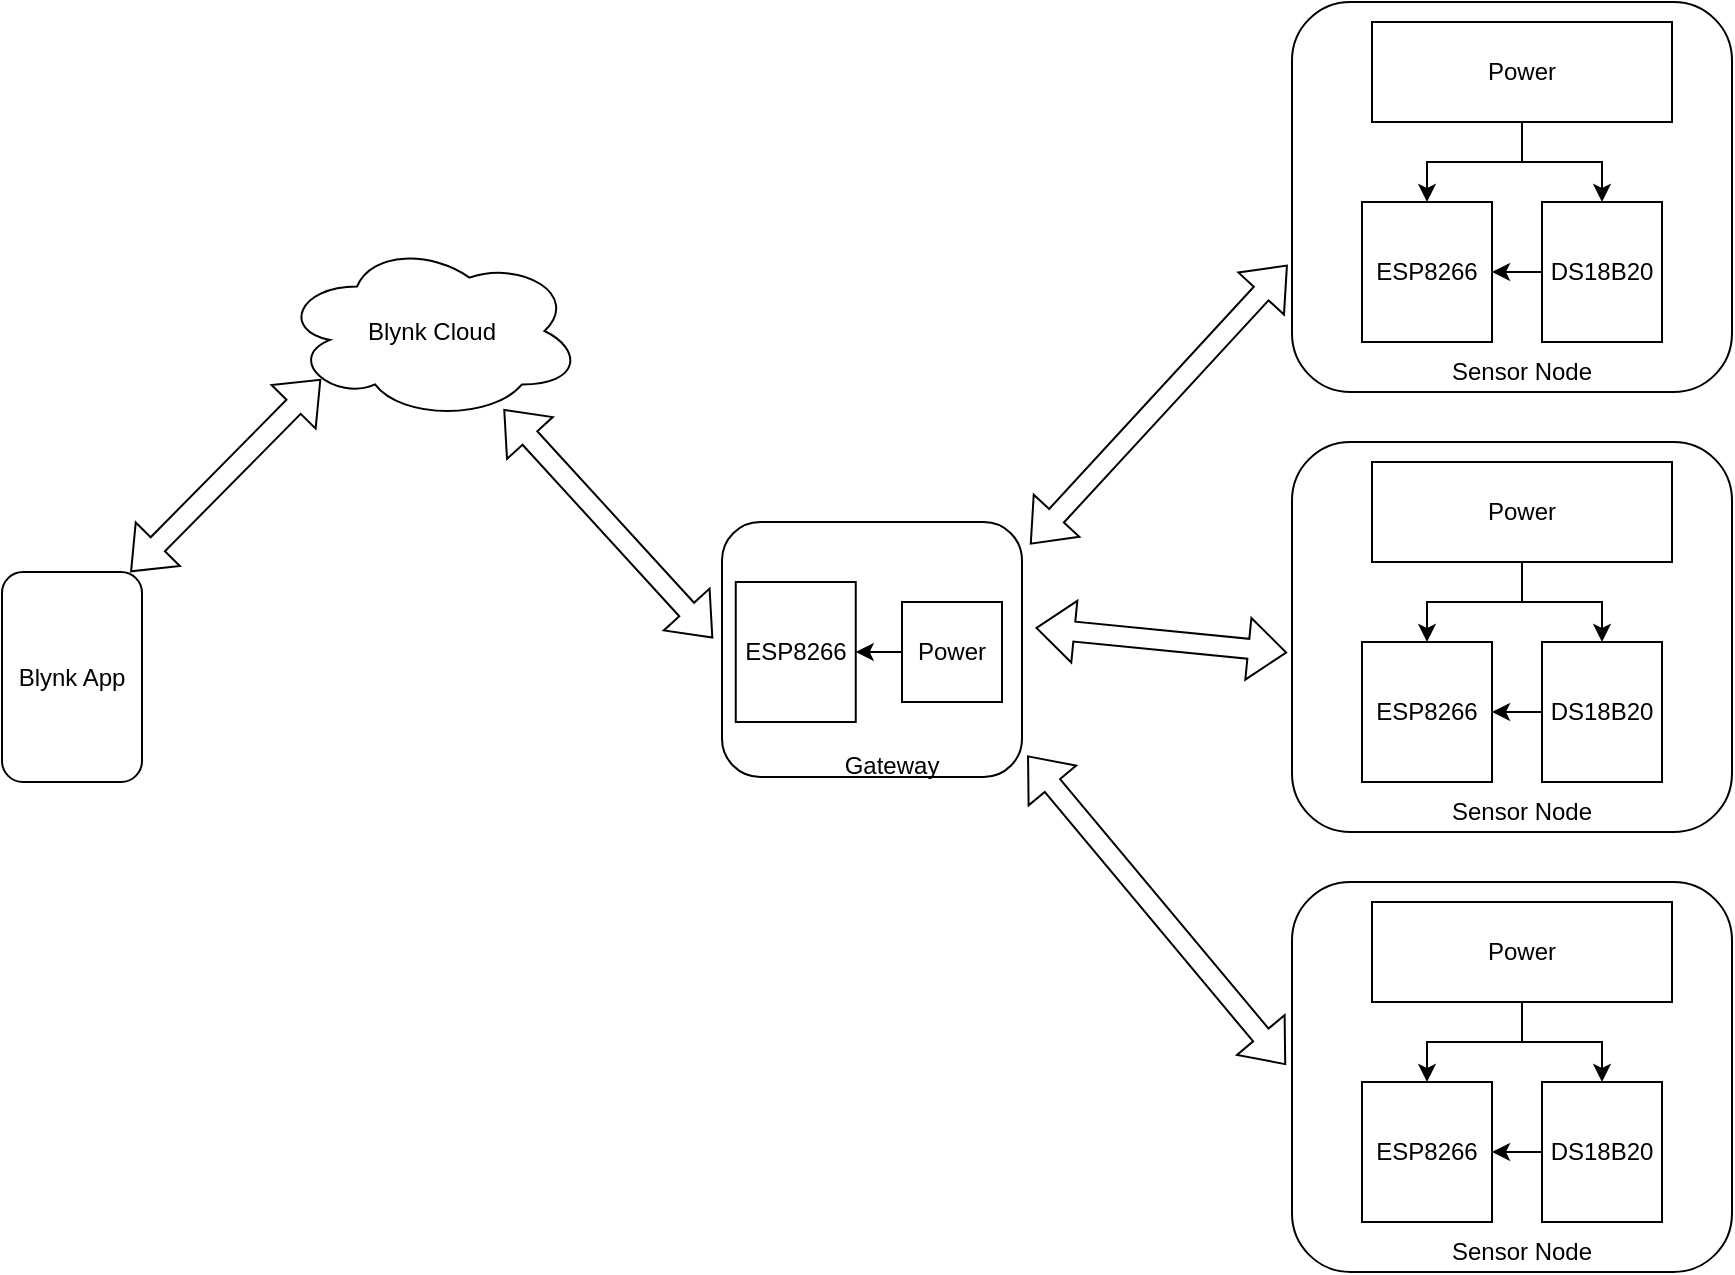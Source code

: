 <mxfile version="20.7.4" type="github">
  <diagram id="M9jGDUiDNRcZd1WNRBZr" name="Page-1">
    <mxGraphModel dx="2722" dy="1868" grid="1" gridSize="10" guides="1" tooltips="1" connect="1" arrows="1" fold="1" page="1" pageScale="1" pageWidth="850" pageHeight="1100" math="0" shadow="0">
      <root>
        <mxCell id="0" />
        <mxCell id="1" parent="0" />
        <mxCell id="IyW-SBipxfJ-EqF8rfU7-41" value="&lt;br&gt;&lt;br&gt;&lt;br&gt;&lt;br&gt;&lt;br&gt;&lt;br&gt;&lt;br&gt;&lt;br&gt;&lt;br&gt;&lt;br&gt;&lt;br&gt;&lt;span style=&quot;white-space: pre;&quot;&gt;	&lt;/span&gt;&lt;span style=&quot;white-space: pre;&quot;&gt;	&lt;/span&gt;&lt;br&gt;&lt;span style=&quot;white-space: pre;&quot;&gt;	&lt;/span&gt;&lt;span style=&quot;white-space: pre;&quot;&gt;	&lt;/span&gt;&lt;span style=&quot;white-space: pre;&quot;&gt;	&lt;/span&gt;Sensor Node" style="rounded=1;whiteSpace=wrap;html=1;" vertex="1" parent="1">
          <mxGeometry x="425" y="-40" width="220" height="195" as="geometry" />
        </mxCell>
        <mxCell id="IyW-SBipxfJ-EqF8rfU7-3" value="ESP8266" style="rounded=0;whiteSpace=wrap;html=1;" vertex="1" parent="1">
          <mxGeometry x="460" y="60" width="65" height="70" as="geometry" />
        </mxCell>
        <mxCell id="IyW-SBipxfJ-EqF8rfU7-12" value="" style="shape=flexArrow;endArrow=classic;startArrow=classic;html=1;rounded=0;exitX=1.027;exitY=0.088;exitDx=0;exitDy=0;exitPerimeter=0;entryX=-0.01;entryY=0.674;entryDx=0;entryDy=0;entryPerimeter=0;" edge="1" parent="1" source="IyW-SBipxfJ-EqF8rfU7-66" target="IyW-SBipxfJ-EqF8rfU7-41">
          <mxGeometry width="100" height="100" relative="1" as="geometry">
            <mxPoint x="295.49" y="227.84" as="sourcePoint" />
            <mxPoint x="370" y="90" as="targetPoint" />
          </mxGeometry>
        </mxCell>
        <mxCell id="IyW-SBipxfJ-EqF8rfU7-13" value="" style="shape=flexArrow;endArrow=classic;startArrow=classic;html=1;rounded=0;exitX=1.045;exitY=0.415;exitDx=0;exitDy=0;exitPerimeter=0;entryX=-0.011;entryY=0.54;entryDx=0;entryDy=0;entryPerimeter=0;" edge="1" parent="1" source="IyW-SBipxfJ-EqF8rfU7-66" target="IyW-SBipxfJ-EqF8rfU7-50">
          <mxGeometry width="100" height="100" relative="1" as="geometry">
            <mxPoint x="296.03" y="278.24" as="sourcePoint" />
            <mxPoint x="420" y="279" as="targetPoint" />
          </mxGeometry>
        </mxCell>
        <mxCell id="IyW-SBipxfJ-EqF8rfU7-16" value="" style="shape=flexArrow;endArrow=classic;startArrow=classic;html=1;rounded=0;exitX=1.018;exitY=0.916;exitDx=0;exitDy=0;exitPerimeter=0;entryX=-0.014;entryY=0.469;entryDx=0;entryDy=0;entryPerimeter=0;" edge="1" parent="1" source="IyW-SBipxfJ-EqF8rfU7-66" target="IyW-SBipxfJ-EqF8rfU7-57">
          <mxGeometry width="100" height="100" relative="1" as="geometry">
            <mxPoint x="292.43" y="340.26" as="sourcePoint" />
            <mxPoint x="396.01" y="438.9" as="targetPoint" />
            <Array as="points" />
          </mxGeometry>
        </mxCell>
        <mxCell id="IyW-SBipxfJ-EqF8rfU7-17" value="" style="shape=image;verticalLabelPosition=bottom;labelBackgroundColor=default;verticalAlign=top;aspect=fixed;imageAspect=0;image=https://ptik.um.ac.id/wp-content/uploads/2018/03/wifi.png;rotation=0;" vertex="1" parent="1">
          <mxGeometry x="313.13" y="110" width="36.87" height="29" as="geometry" />
        </mxCell>
        <mxCell id="IyW-SBipxfJ-EqF8rfU7-18" value="" style="shape=image;verticalLabelPosition=bottom;labelBackgroundColor=default;verticalAlign=top;aspect=fixed;imageAspect=0;image=https://ptik.um.ac.id/wp-content/uploads/2018/03/wifi.png;" vertex="1" parent="1">
          <mxGeometry x="340" y="250" width="38.14" height="30" as="geometry" />
        </mxCell>
        <mxCell id="IyW-SBipxfJ-EqF8rfU7-20" value="" style="shape=image;verticalLabelPosition=bottom;labelBackgroundColor=default;verticalAlign=top;aspect=fixed;imageAspect=0;image=https://ptik.um.ac.id/wp-content/uploads/2018/03/wifi.png;" vertex="1" parent="1">
          <mxGeometry x="340" y="390" width="38.14" height="30" as="geometry" />
        </mxCell>
        <mxCell id="IyW-SBipxfJ-EqF8rfU7-23" value="" style="shape=flexArrow;endArrow=classic;startArrow=classic;html=1;rounded=0;entryX=-0.03;entryY=0.456;entryDx=0;entryDy=0;entryPerimeter=0;" edge="1" parent="1" source="IyW-SBipxfJ-EqF8rfU7-24" target="IyW-SBipxfJ-EqF8rfU7-66">
          <mxGeometry width="100" height="100" relative="1" as="geometry">
            <mxPoint x="80" y="220" as="sourcePoint" />
            <mxPoint x="198.02" y="276.56" as="targetPoint" />
          </mxGeometry>
        </mxCell>
        <mxCell id="IyW-SBipxfJ-EqF8rfU7-24" value="Blynk Cloud" style="ellipse;shape=cloud;whiteSpace=wrap;html=1;" vertex="1" parent="1">
          <mxGeometry x="-80" y="80" width="150" height="89" as="geometry" />
        </mxCell>
        <mxCell id="IyW-SBipxfJ-EqF8rfU7-29" value="" style="shape=image;verticalLabelPosition=bottom;labelBackgroundColor=default;verticalAlign=top;aspect=fixed;imageAspect=0;image=https://ptik.um.ac.id/wp-content/uploads/2018/03/wifi.png;rotation=0;" vertex="1" parent="1">
          <mxGeometry x="70" y="180" width="36.87" height="29" as="geometry" />
        </mxCell>
        <mxCell id="IyW-SBipxfJ-EqF8rfU7-36" style="edgeStyle=orthogonalEdgeStyle;rounded=0;orthogonalLoop=1;jettySize=auto;html=1;entryX=1;entryY=0.5;entryDx=0;entryDy=0;" edge="1" parent="1" source="IyW-SBipxfJ-EqF8rfU7-32" target="IyW-SBipxfJ-EqF8rfU7-3">
          <mxGeometry relative="1" as="geometry" />
        </mxCell>
        <mxCell id="IyW-SBipxfJ-EqF8rfU7-32" value="DS18B20" style="rounded=0;whiteSpace=wrap;html=1;" vertex="1" parent="1">
          <mxGeometry x="550" y="60" width="60" height="70" as="geometry" />
        </mxCell>
        <mxCell id="IyW-SBipxfJ-EqF8rfU7-47" style="edgeStyle=orthogonalEdgeStyle;rounded=0;orthogonalLoop=1;jettySize=auto;html=1;" edge="1" parent="1" source="IyW-SBipxfJ-EqF8rfU7-46" target="IyW-SBipxfJ-EqF8rfU7-32">
          <mxGeometry relative="1" as="geometry" />
        </mxCell>
        <mxCell id="IyW-SBipxfJ-EqF8rfU7-48" style="edgeStyle=orthogonalEdgeStyle;rounded=0;orthogonalLoop=1;jettySize=auto;html=1;entryX=0.5;entryY=0;entryDx=0;entryDy=0;" edge="1" parent="1" source="IyW-SBipxfJ-EqF8rfU7-46" target="IyW-SBipxfJ-EqF8rfU7-3">
          <mxGeometry relative="1" as="geometry" />
        </mxCell>
        <mxCell id="IyW-SBipxfJ-EqF8rfU7-46" value="Power" style="rounded=0;whiteSpace=wrap;html=1;" vertex="1" parent="1">
          <mxGeometry x="465" y="-30" width="150" height="50" as="geometry" />
        </mxCell>
        <mxCell id="IyW-SBipxfJ-EqF8rfU7-50" value="&lt;br&gt;&lt;br&gt;&lt;br&gt;&lt;br&gt;&lt;br&gt;&lt;br&gt;&lt;br&gt;&lt;br&gt;&lt;br&gt;&lt;br&gt;&lt;br&gt;&lt;span style=&quot;white-space: pre;&quot;&gt;	&lt;/span&gt;&lt;span style=&quot;white-space: pre;&quot;&gt;	&lt;/span&gt;&lt;br&gt;&lt;span style=&quot;white-space: pre;&quot;&gt;	&lt;/span&gt;&lt;span style=&quot;white-space: pre;&quot;&gt;	&lt;/span&gt;&lt;span style=&quot;white-space: pre;&quot;&gt;	&lt;/span&gt;Sensor Node" style="rounded=1;whiteSpace=wrap;html=1;" vertex="1" parent="1">
          <mxGeometry x="425" y="180" width="220" height="195" as="geometry" />
        </mxCell>
        <mxCell id="IyW-SBipxfJ-EqF8rfU7-51" value="ESP8266" style="rounded=0;whiteSpace=wrap;html=1;" vertex="1" parent="1">
          <mxGeometry x="460" y="280" width="65" height="70" as="geometry" />
        </mxCell>
        <mxCell id="IyW-SBipxfJ-EqF8rfU7-52" style="edgeStyle=orthogonalEdgeStyle;rounded=0;orthogonalLoop=1;jettySize=auto;html=1;entryX=1;entryY=0.5;entryDx=0;entryDy=0;" edge="1" parent="1" source="IyW-SBipxfJ-EqF8rfU7-53" target="IyW-SBipxfJ-EqF8rfU7-51">
          <mxGeometry relative="1" as="geometry" />
        </mxCell>
        <mxCell id="IyW-SBipxfJ-EqF8rfU7-53" value="DS18B20" style="rounded=0;whiteSpace=wrap;html=1;" vertex="1" parent="1">
          <mxGeometry x="550" y="280" width="60" height="70" as="geometry" />
        </mxCell>
        <mxCell id="IyW-SBipxfJ-EqF8rfU7-54" style="edgeStyle=orthogonalEdgeStyle;rounded=0;orthogonalLoop=1;jettySize=auto;html=1;" edge="1" parent="1" source="IyW-SBipxfJ-EqF8rfU7-56" target="IyW-SBipxfJ-EqF8rfU7-53">
          <mxGeometry relative="1" as="geometry" />
        </mxCell>
        <mxCell id="IyW-SBipxfJ-EqF8rfU7-55" style="edgeStyle=orthogonalEdgeStyle;rounded=0;orthogonalLoop=1;jettySize=auto;html=1;entryX=0.5;entryY=0;entryDx=0;entryDy=0;" edge="1" parent="1" source="IyW-SBipxfJ-EqF8rfU7-56" target="IyW-SBipxfJ-EqF8rfU7-51">
          <mxGeometry relative="1" as="geometry" />
        </mxCell>
        <mxCell id="IyW-SBipxfJ-EqF8rfU7-56" value="Power" style="rounded=0;whiteSpace=wrap;html=1;" vertex="1" parent="1">
          <mxGeometry x="465" y="190" width="150" height="50" as="geometry" />
        </mxCell>
        <mxCell id="IyW-SBipxfJ-EqF8rfU7-57" value="&lt;br&gt;&lt;br&gt;&lt;br&gt;&lt;br&gt;&lt;br&gt;&lt;br&gt;&lt;br&gt;&lt;br&gt;&lt;br&gt;&lt;br&gt;&lt;br&gt;&lt;span style=&quot;white-space: pre;&quot;&gt;	&lt;/span&gt;&lt;span style=&quot;white-space: pre;&quot;&gt;	&lt;/span&gt;&lt;br&gt;&lt;span style=&quot;white-space: pre;&quot;&gt;	&lt;/span&gt;&lt;span style=&quot;white-space: pre;&quot;&gt;	&lt;/span&gt;&lt;span style=&quot;white-space: pre;&quot;&gt;	&lt;/span&gt;Sensor Node" style="rounded=1;whiteSpace=wrap;html=1;" vertex="1" parent="1">
          <mxGeometry x="425" y="400" width="220" height="195" as="geometry" />
        </mxCell>
        <mxCell id="IyW-SBipxfJ-EqF8rfU7-58" value="ESP8266" style="rounded=0;whiteSpace=wrap;html=1;" vertex="1" parent="1">
          <mxGeometry x="460" y="500" width="65" height="70" as="geometry" />
        </mxCell>
        <mxCell id="IyW-SBipxfJ-EqF8rfU7-59" style="edgeStyle=orthogonalEdgeStyle;rounded=0;orthogonalLoop=1;jettySize=auto;html=1;entryX=1;entryY=0.5;entryDx=0;entryDy=0;" edge="1" parent="1" source="IyW-SBipxfJ-EqF8rfU7-60" target="IyW-SBipxfJ-EqF8rfU7-58">
          <mxGeometry relative="1" as="geometry" />
        </mxCell>
        <mxCell id="IyW-SBipxfJ-EqF8rfU7-60" value="DS18B20" style="rounded=0;whiteSpace=wrap;html=1;" vertex="1" parent="1">
          <mxGeometry x="550" y="500" width="60" height="70" as="geometry" />
        </mxCell>
        <mxCell id="IyW-SBipxfJ-EqF8rfU7-61" style="edgeStyle=orthogonalEdgeStyle;rounded=0;orthogonalLoop=1;jettySize=auto;html=1;" edge="1" parent="1" source="IyW-SBipxfJ-EqF8rfU7-63" target="IyW-SBipxfJ-EqF8rfU7-60">
          <mxGeometry relative="1" as="geometry" />
        </mxCell>
        <mxCell id="IyW-SBipxfJ-EqF8rfU7-62" style="edgeStyle=orthogonalEdgeStyle;rounded=0;orthogonalLoop=1;jettySize=auto;html=1;entryX=0.5;entryY=0;entryDx=0;entryDy=0;" edge="1" parent="1" source="IyW-SBipxfJ-EqF8rfU7-63" target="IyW-SBipxfJ-EqF8rfU7-58">
          <mxGeometry relative="1" as="geometry" />
        </mxCell>
        <mxCell id="IyW-SBipxfJ-EqF8rfU7-63" value="Power" style="rounded=0;whiteSpace=wrap;html=1;" vertex="1" parent="1">
          <mxGeometry x="465" y="410" width="150" height="50" as="geometry" />
        </mxCell>
        <mxCell id="IyW-SBipxfJ-EqF8rfU7-66" value="&lt;br&gt;&lt;br&gt;&lt;br&gt;&lt;br&gt;&lt;br&gt;&lt;br&gt;&lt;br&gt;&lt;br&gt;&lt;span style=&quot;white-space: pre;&quot;&gt;	&lt;/span&gt;&amp;nbsp; &amp;nbsp;&lt;span style=&quot;white-space: pre;&quot;&gt;	&lt;/span&gt;&lt;span style=&quot;white-space: pre;&quot;&gt;	&lt;/span&gt;Gateway" style="rounded=1;whiteSpace=wrap;html=1;" vertex="1" parent="1">
          <mxGeometry x="140" y="220" width="150" height="127.5" as="geometry" />
        </mxCell>
        <mxCell id="IyW-SBipxfJ-EqF8rfU7-67" value="ESP8266" style="rounded=0;whiteSpace=wrap;html=1;" vertex="1" parent="1">
          <mxGeometry x="146.87" y="250" width="60" height="70" as="geometry" />
        </mxCell>
        <mxCell id="IyW-SBipxfJ-EqF8rfU7-72" value="" style="edgeStyle=orthogonalEdgeStyle;rounded=0;orthogonalLoop=1;jettySize=auto;html=1;" edge="1" parent="1" source="IyW-SBipxfJ-EqF8rfU7-68" target="IyW-SBipxfJ-EqF8rfU7-67">
          <mxGeometry relative="1" as="geometry" />
        </mxCell>
        <mxCell id="IyW-SBipxfJ-EqF8rfU7-68" value="Power" style="rounded=0;whiteSpace=wrap;html=1;" vertex="1" parent="1">
          <mxGeometry x="230" y="260" width="50" height="50" as="geometry" />
        </mxCell>
        <mxCell id="IyW-SBipxfJ-EqF8rfU7-74" value="Blynk App" style="rounded=1;whiteSpace=wrap;html=1;" vertex="1" parent="1">
          <mxGeometry x="-220" y="245" width="70" height="105" as="geometry" />
        </mxCell>
        <mxCell id="IyW-SBipxfJ-EqF8rfU7-75" value="" style="shape=flexArrow;endArrow=classic;startArrow=classic;html=1;rounded=0;entryX=0.917;entryY=0;entryDx=0;entryDy=0;entryPerimeter=0;exitX=0.13;exitY=0.77;exitDx=0;exitDy=0;exitPerimeter=0;" edge="1" parent="1" source="IyW-SBipxfJ-EqF8rfU7-24" target="IyW-SBipxfJ-EqF8rfU7-74">
          <mxGeometry width="100" height="100" relative="1" as="geometry">
            <mxPoint x="-69.998" y="159.996" as="sourcePoint" />
            <mxPoint x="34.65" y="274.55" as="targetPoint" />
          </mxGeometry>
        </mxCell>
        <mxCell id="IyW-SBipxfJ-EqF8rfU7-76" value="" style="shape=image;verticalLabelPosition=bottom;labelBackgroundColor=default;verticalAlign=top;aspect=fixed;imageAspect=0;image=https://ptik.um.ac.id/wp-content/uploads/2018/03/wifi.png;rotation=0;" vertex="1" parent="1">
          <mxGeometry x="-130" y="155" width="36.87" height="29" as="geometry" />
        </mxCell>
      </root>
    </mxGraphModel>
  </diagram>
</mxfile>
